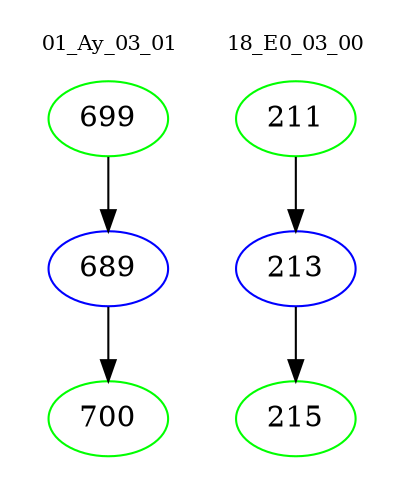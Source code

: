 digraph{
subgraph cluster_0 {
color = white
label = "01_Ay_03_01";
fontsize=10;
T0_699 [label="699", color="green"]
T0_699 -> T0_689 [color="black"]
T0_689 [label="689", color="blue"]
T0_689 -> T0_700 [color="black"]
T0_700 [label="700", color="green"]
}
subgraph cluster_1 {
color = white
label = "18_E0_03_00";
fontsize=10;
T1_211 [label="211", color="green"]
T1_211 -> T1_213 [color="black"]
T1_213 [label="213", color="blue"]
T1_213 -> T1_215 [color="black"]
T1_215 [label="215", color="green"]
}
}

